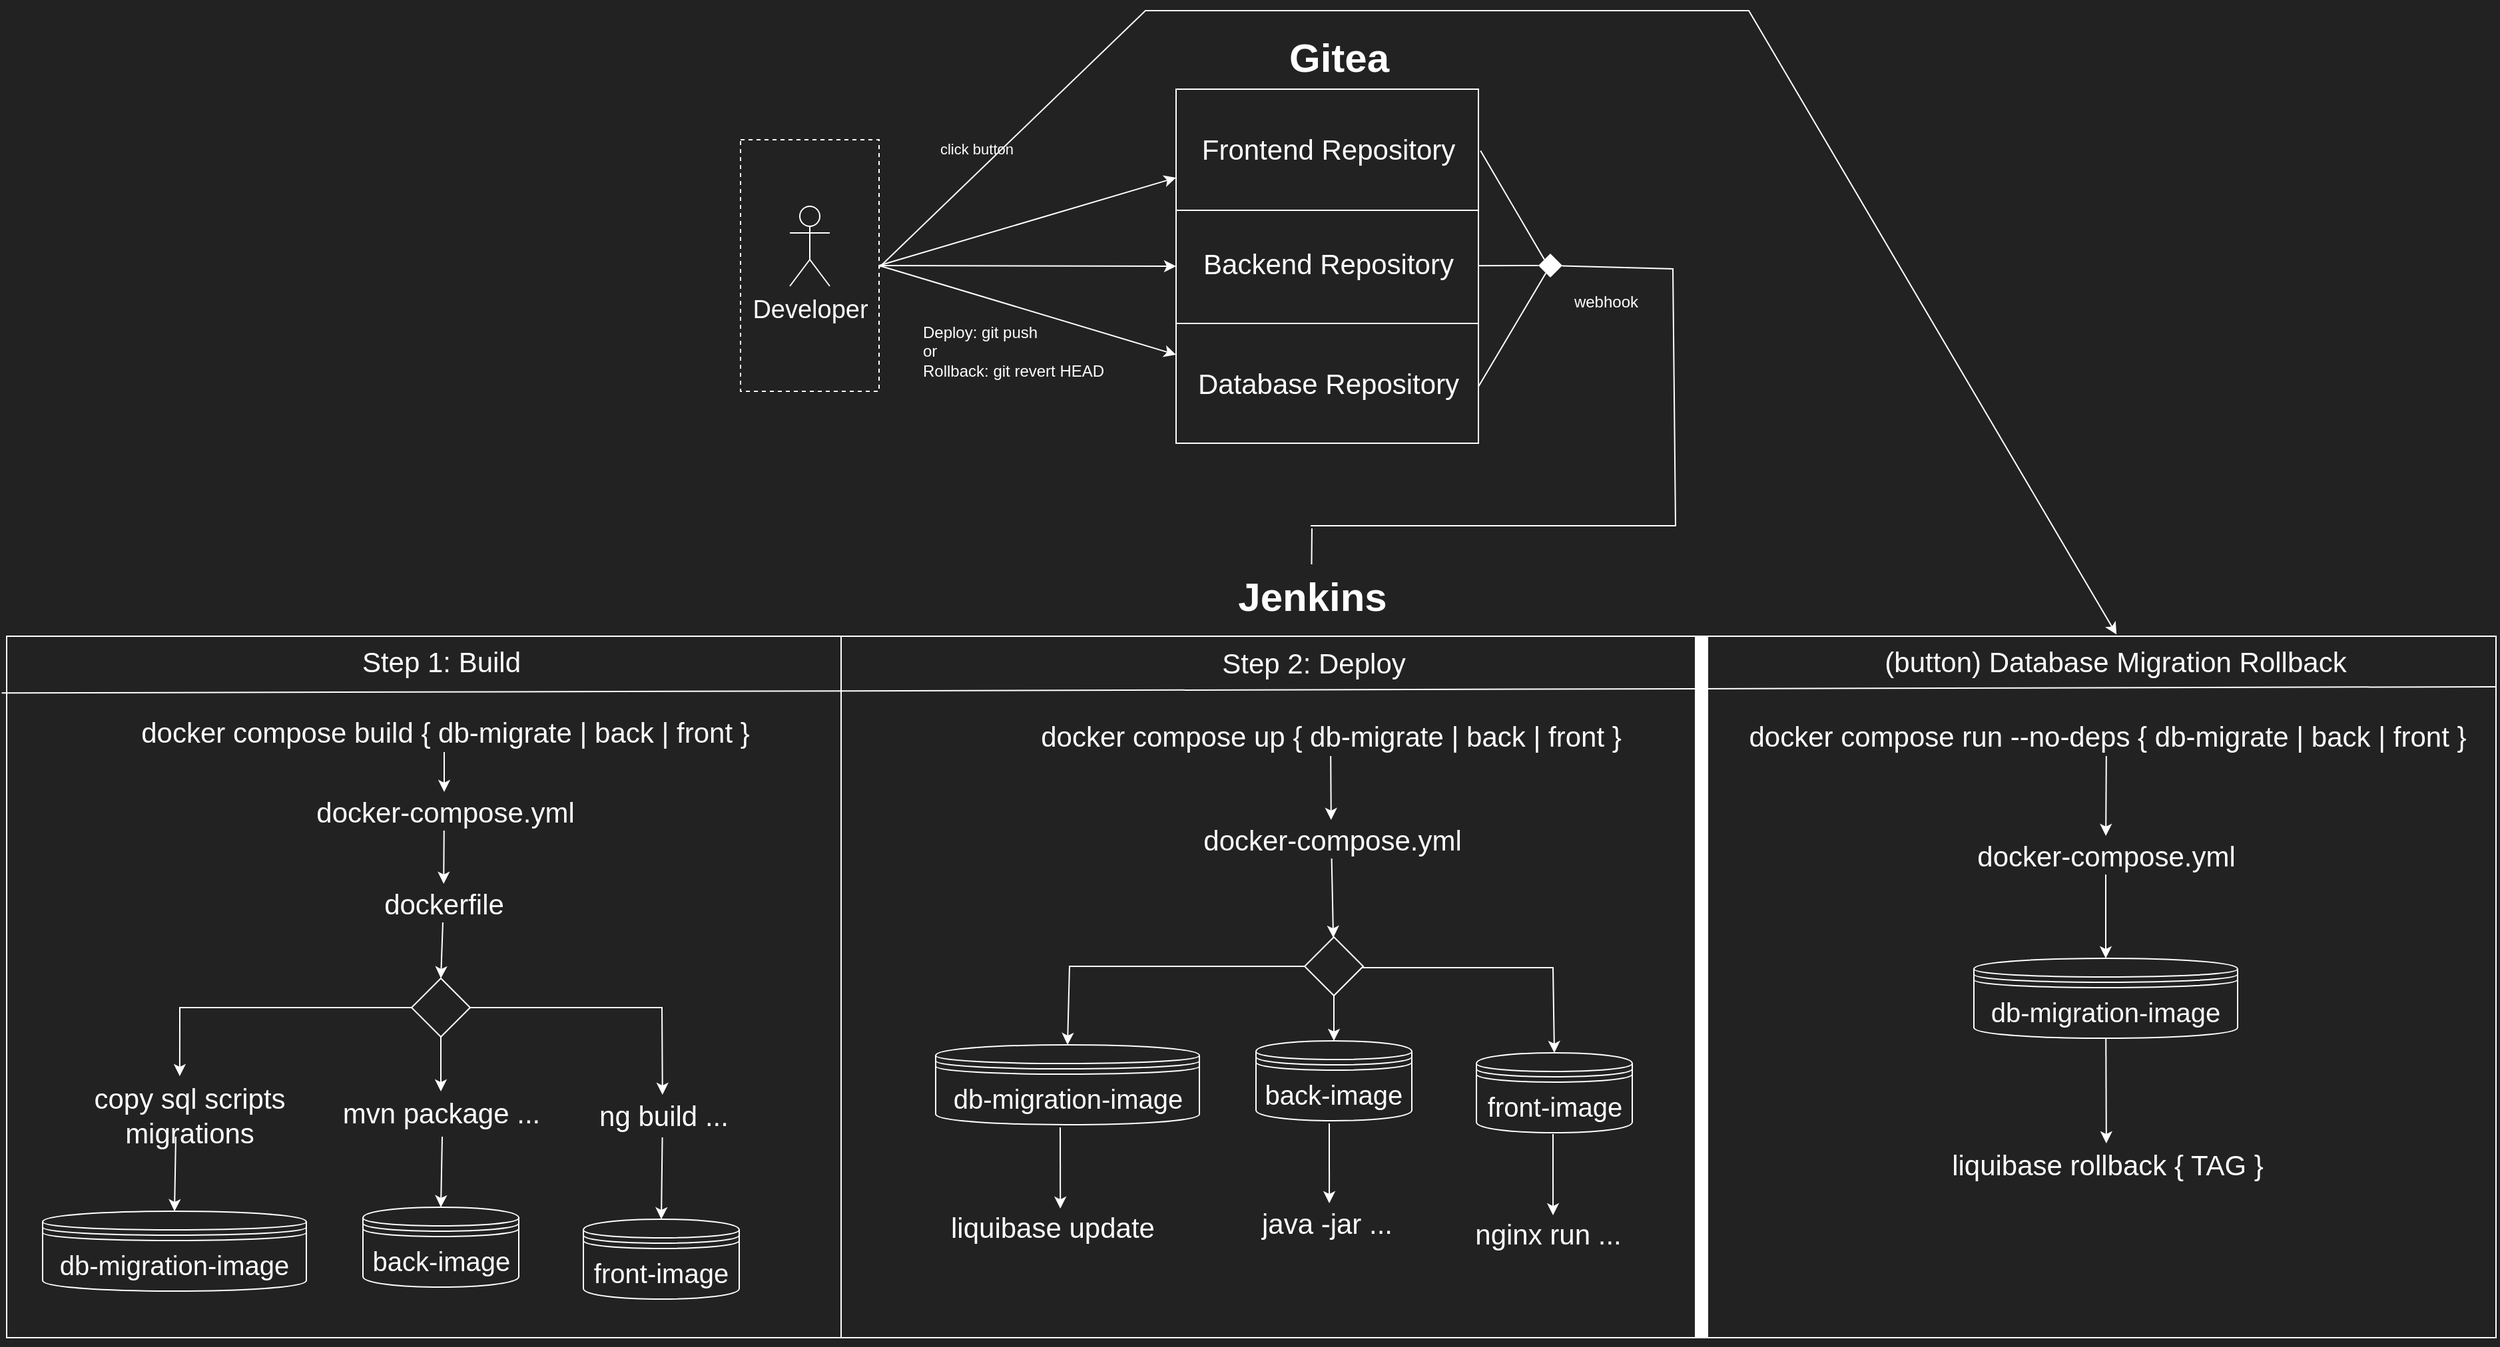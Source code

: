 <mxfile>
    <diagram id="N_nXRupYKBVcjGF1MNJq" name="Page-1">
        <mxGraphModel dx="1365" dy="88" grid="0" gridSize="10" guides="1" tooltips="1" connect="1" arrows="1" fold="1" page="0" pageScale="1" pageWidth="850" pageHeight="1100" background="#222222" math="0" shadow="0">
            <root>
                <mxCell id="0"/>
                <mxCell id="1" parent="0"/>
                <mxCell id="5" value="Developer" style="shape=umlActor;verticalLabelPosition=bottom;verticalAlign=top;html=1;outlineConnect=0;fillColor=none;strokeColor=#FFFFFF;fontColor=#FFFFFF;fontSize=19;rounded=0;" parent="1" vertex="1">
                    <mxGeometry x="56" y="753" width="30" height="60" as="geometry"/>
                </mxCell>
                <mxCell id="9" value="" style="rounded=0;whiteSpace=wrap;html=1;fillColor=none;strokeColor=#FFFFFF;dashed=1;" parent="1" vertex="1">
                    <mxGeometry x="19" y="703" width="104" height="189" as="geometry"/>
                </mxCell>
                <mxCell id="120" style="edgeStyle=none;html=1;entryX=0;entryY=0.5;entryDx=0;entryDy=0;endArrow=none;endFill=0;strokeColor=#FFFFFF;" parent="1" source="10" target="118" edge="1">
                    <mxGeometry relative="1" as="geometry"/>
                </mxCell>
                <mxCell id="10" value="" style="rounded=0;whiteSpace=wrap;html=1;fillColor=none;strokeColor=#FFFFFF;" parent="1" vertex="1">
                    <mxGeometry x="346" y="665" width="227" height="266" as="geometry"/>
                </mxCell>
                <mxCell id="15" value="" style="endArrow=none;startArrow=classic;html=1;strokeColor=#FFFFFF;rounded=0;curved=0;startFill=1;labelBackgroundColor=none;fontColor=#FFFFFF;verticalAlign=top;fontSize=15;endFill=0;exitX=0;exitY=0.25;exitDx=0;exitDy=0;entryX=1;entryY=0.5;entryDx=0;entryDy=0;" parent="1" source="10" target="9" edge="1">
                    <mxGeometry x="-0.002" width="50" height="50" relative="1" as="geometry">
                        <mxPoint x="313" y="732" as="sourcePoint"/>
                        <mxPoint x="229" y="732" as="targetPoint"/>
                        <mxPoint as="offset"/>
                    </mxGeometry>
                </mxCell>
                <mxCell id="16" value="" style="endArrow=none;startArrow=classic;html=1;strokeColor=#FFFFFF;rounded=0;curved=0;startFill=1;labelBackgroundColor=none;fontColor=#FFFFFF;verticalAlign=top;fontSize=15;endFill=0;exitX=0;exitY=0.75;exitDx=0;exitDy=0;entryX=1;entryY=0.5;entryDx=0;entryDy=0;" parent="1" source="10" target="9" edge="1">
                    <mxGeometry x="-0.001" width="50" height="50" relative="1" as="geometry">
                        <mxPoint x="308" y="862" as="sourcePoint"/>
                        <mxPoint x="230" y="864" as="targetPoint"/>
                        <mxPoint as="offset"/>
                    </mxGeometry>
                </mxCell>
                <mxCell id="18" value="Gitea" style="text;html=1;align=center;verticalAlign=middle;resizable=0;points=[];autosize=1;strokeColor=none;fillColor=none;fontColor=#FFFFFF;fontSize=30;rounded=0;fontStyle=1" parent="1" vertex="1">
                    <mxGeometry x="422.5" y="617" width="90" height="48" as="geometry"/>
                </mxCell>
                <mxCell id="19" value="" style="endArrow=none;startArrow=none;html=1;strokeColor=#FFFFFF;rounded=0;curved=0;exitX=0;exitY=0.5;exitDx=0;exitDy=0;startFill=0;labelBackgroundColor=none;fontColor=#FFFFFF;verticalAlign=top;fontSize=15;endFill=0;entryX=1;entryY=0.5;entryDx=0;entryDy=0;" parent="1" edge="1">
                    <mxGeometry x="0.005" width="50" height="50" relative="1" as="geometry">
                        <mxPoint x="346" y="756" as="sourcePoint"/>
                        <mxPoint x="573" y="756" as="targetPoint"/>
                        <mxPoint as="offset"/>
                    </mxGeometry>
                </mxCell>
                <mxCell id="21" value="Frontend Repository" style="text;html=1;align=center;verticalAlign=middle;resizable=0;points=[];autosize=1;strokeColor=none;fillColor=none;fontColor=#FFFFFF;fontSize=21;rounded=0;" parent="1" vertex="1">
                    <mxGeometry x="355.5" y="691" width="208" height="37" as="geometry"/>
                </mxCell>
                <mxCell id="22" value="Backend Repository" style="text;html=1;align=center;verticalAlign=middle;resizable=0;points=[];autosize=1;strokeColor=none;fillColor=none;fontColor=#FFFFFF;fontSize=21;rounded=0;" parent="1" vertex="1">
                    <mxGeometry x="356.5" y="777" width="206" height="37" as="geometry"/>
                </mxCell>
                <mxCell id="26" value="" style="rounded=0;whiteSpace=wrap;html=1;fillColor=none;strokeColor=#FFFFFF;" parent="1" vertex="1">
                    <mxGeometry x="-532" y="1076" width="1869" height="527" as="geometry"/>
                </mxCell>
                <mxCell id="167" style="edgeStyle=none;shape=connector;rounded=1;html=1;strokeColor=#FFFFFF;align=center;verticalAlign=middle;fontFamily=Helvetica;fontSize=11;fontColor=default;labelBackgroundColor=default;endArrow=none;endFill=0;" parent="1" source="27" edge="1">
                    <mxGeometry relative="1" as="geometry">
                        <mxPoint x="448" y="995" as="targetPoint"/>
                    </mxGeometry>
                </mxCell>
                <mxCell id="27" value="Jenkins" style="text;html=1;align=center;verticalAlign=middle;resizable=0;points=[];autosize=1;strokeColor=none;fillColor=none;fontColor=#FFFFFF;fontSize=30;rounded=0;fontStyle=1" parent="1" vertex="1">
                    <mxGeometry x="387.5" y="1022" width="120" height="48" as="geometry"/>
                </mxCell>
                <mxCell id="29" value="Step 1: Build" style="text;html=1;align=center;verticalAlign=middle;resizable=0;points=[];autosize=1;strokeColor=none;fillColor=none;fontColor=#FFFFFF;fontSize=21;rounded=0;" parent="1" vertex="1">
                    <mxGeometry x="-274.5" y="1076" width="137" height="37" as="geometry"/>
                </mxCell>
                <mxCell id="30" value="Step 2: Deploy" style="text;html=1;align=center;verticalAlign=middle;resizable=0;points=[];autosize=1;strokeColor=none;fillColor=none;fontColor=#FFFFFF;fontSize=21;rounded=0;" parent="1" vertex="1">
                    <mxGeometry x="370.5" y="1077" width="156" height="37" as="geometry"/>
                </mxCell>
                <mxCell id="171" style="edgeStyle=none;shape=connector;rounded=1;html=1;strokeColor=#FFFFFF;align=center;verticalAlign=middle;fontFamily=Helvetica;fontSize=11;fontColor=default;labelBackgroundColor=default;endArrow=classic;" parent="1" source="33" target="168" edge="1">
                    <mxGeometry relative="1" as="geometry"/>
                </mxCell>
                <mxCell id="33" value="docker compose build { db-migrate | back | front }" style="text;html=1;align=center;verticalAlign=middle;resizable=0;points=[];autosize=1;strokeColor=none;fillColor=none;fontColor=#FFFFFF;fontSize=21;rounded=0;spacing=-1;" parent="1" vertex="1">
                    <mxGeometry x="-438" y="1132" width="469" height="31" as="geometry"/>
                </mxCell>
                <mxCell id="174" style="edgeStyle=none;shape=connector;rounded=1;html=1;entryX=0.5;entryY=0;entryDx=0;entryDy=0;strokeColor=#FFFFFF;align=center;verticalAlign=middle;fontFamily=Helvetica;fontSize=11;fontColor=default;labelBackgroundColor=default;endArrow=classic;" parent="1" source="34" target="51" edge="1">
                    <mxGeometry relative="1" as="geometry"/>
                </mxCell>
                <mxCell id="34" value="dockerfile" style="text;html=1;align=center;verticalAlign=middle;resizable=0;points=[];autosize=1;strokeColor=none;fillColor=none;fontColor=#FFFFFF;fontSize=21;strokeWidth=2;rounded=0;spacing=-2;" parent="1" vertex="1">
                    <mxGeometry x="-254" y="1262" width="100" height="29" as="geometry"/>
                </mxCell>
                <mxCell id="169" style="edgeStyle=none;shape=connector;rounded=1;html=1;strokeColor=#FFFFFF;align=center;verticalAlign=middle;fontFamily=Helvetica;fontSize=11;fontColor=default;labelBackgroundColor=default;endArrow=classic;" parent="1" source="37" target="36" edge="1">
                    <mxGeometry relative="1" as="geometry"/>
                </mxCell>
                <mxCell id="37" value="docker compose up&amp;nbsp;&lt;span style=&quot;color: rgb(255, 255, 255);&quot;&gt;{ db-migrate | back | front }&lt;/span&gt;" style="text;html=1;align=center;verticalAlign=middle;resizable=0;points=[];autosize=1;strokeColor=none;fillColor=none;fontColor=#FFFFFF;fontSize=21;rounded=0;spacing=-1;" parent="1" vertex="1">
                    <mxGeometry x="238" y="1135" width="448" height="31" as="geometry"/>
                </mxCell>
                <mxCell id="40" value="" style="endArrow=none;startArrow=none;html=1;strokeColor=#FFFFFF;rounded=0;curved=0;startFill=0;labelBackgroundColor=none;fontColor=#FFFFFF;verticalAlign=top;fontSize=15;endFill=0;entryX=-0.002;entryY=0.081;entryDx=0;entryDy=0;entryPerimeter=0;exitX=1;exitY=0.072;exitDx=0;exitDy=0;exitPerimeter=0;" parent="1" source="26" target="26" edge="1">
                    <mxGeometry x="-0.001" width="50" height="50" relative="1" as="geometry">
                        <mxPoint x="1340" y="1124" as="sourcePoint"/>
                        <mxPoint x="-198.91" y="1137.532" as="targetPoint"/>
                        <mxPoint as="offset"/>
                    </mxGeometry>
                </mxCell>
                <mxCell id="58" value="" style="edgeStyle=none;labelBackgroundColor=none;strokeColor=#FFFFFF;rounded=0;entryX=0.5;entryY=0;entryDx=0;entryDy=0;" parent="1" target="141" edge="1">
                    <mxGeometry relative="1" as="geometry">
                        <mxPoint x="-405" y="1452" as="sourcePoint"/>
                        <mxPoint x="-405" y="1504" as="targetPoint"/>
                    </mxGeometry>
                </mxCell>
                <mxCell id="47" value="copy sql scripts &lt;br&gt;migrations" style="text;html=1;align=center;verticalAlign=middle;resizable=0;points=[];autosize=1;strokeColor=none;fillColor=none;fontColor=#FFFFFF;fontSize=21;strokeWidth=2;rounded=0;spacing=-1;" parent="1" vertex="1">
                    <mxGeometry x="-473.5" y="1408" width="156" height="56" as="geometry"/>
                </mxCell>
                <mxCell id="51" value="" style="rhombus;whiteSpace=wrap;html=1;fontColor=#FFFFFF;strokeColor=#FFFFFF;rounded=0;fillColor=none;" parent="1" vertex="1">
                    <mxGeometry x="-228" y="1333" width="44" height="44" as="geometry"/>
                </mxCell>
                <mxCell id="54" style="edgeStyle=none;html=1;entryX=0.458;entryY=-0.027;entryDx=0;entryDy=0;entryPerimeter=0;strokeColor=#FFFFFF;rounded=0;exitX=0;exitY=0.5;exitDx=0;exitDy=0;" parent="1" source="51" target="47" edge="1">
                    <mxGeometry relative="1" as="geometry">
                        <Array as="points">
                            <mxPoint x="-402" y="1355"/>
                        </Array>
                        <mxPoint x="-317.436" y="1355.564" as="sourcePoint"/>
                    </mxGeometry>
                </mxCell>
                <mxCell id="55" style="edgeStyle=none;html=1;strokeColor=#FFFFFF;exitX=1;exitY=0.5;exitDx=0;exitDy=0;rounded=0;" parent="1" source="51" target="134" edge="1">
                    <mxGeometry relative="1" as="geometry">
                        <mxPoint x="-147.5" y="1348" as="sourcePoint"/>
                        <mxPoint x="30.54" y="1409.442" as="targetPoint"/>
                        <Array as="points">
                            <mxPoint x="-40" y="1355"/>
                        </Array>
                    </mxGeometry>
                </mxCell>
                <mxCell id="72" value="java -jar ..." style="text;html=1;align=center;verticalAlign=middle;resizable=0;points=[];autosize=1;strokeColor=none;fillColor=none;fontColor=#FFFFFF;fontSize=21;strokeWidth=2;rounded=0;spacing=-1;" parent="1" vertex="1">
                    <mxGeometry x="403.5" y="1501" width="110" height="31" as="geometry"/>
                </mxCell>
                <mxCell id="73" value="nginx run ..." style="text;html=1;align=center;verticalAlign=middle;resizable=0;points=[];autosize=1;strokeColor=none;fillColor=none;fontColor=#FFFFFF;fontSize=21;strokeWidth=2;rounded=0;spacing=-1;" parent="1" vertex="1">
                    <mxGeometry x="563.5" y="1509" width="122" height="31" as="geometry"/>
                </mxCell>
                <mxCell id="148" style="edgeStyle=none;html=1;entryX=0.5;entryY=0;entryDx=0;entryDy=0;strokeColor=#FFFFFF;" parent="1" source="74" target="146" edge="1">
                    <mxGeometry relative="1" as="geometry"/>
                </mxCell>
                <mxCell id="74" value="" style="rhombus;whiteSpace=wrap;html=1;fontColor=#FFFFFF;strokeColor=#FFFFFF;rounded=0;fillColor=none;" parent="1" vertex="1">
                    <mxGeometry x="442.5" y="1302" width="44" height="44" as="geometry"/>
                </mxCell>
                <mxCell id="76" style="edgeStyle=none;html=1;strokeColor=#FFFFFF;rounded=0;entryX=0.5;entryY=0;entryDx=0;entryDy=0;exitX=0;exitY=0.5;exitDx=0;exitDy=0;" parent="1" source="74" target="145" edge="1">
                    <mxGeometry relative="1" as="geometry">
                        <Array as="points">
                            <mxPoint x="266" y="1324"/>
                        </Array>
                        <mxPoint x="422.571" y="1345.571" as="sourcePoint"/>
                        <mxPoint x="366.645" y="1369.41" as="targetPoint"/>
                    </mxGeometry>
                </mxCell>
                <mxCell id="77" style="edgeStyle=none;html=1;strokeColor=#FFFFFF;rounded=0;entryX=0.5;entryY=0;entryDx=0;entryDy=0;" parent="1" target="147" edge="1">
                    <mxGeometry relative="1" as="geometry">
                        <mxPoint x="486" y="1325" as="sourcePoint"/>
                        <mxPoint x="545.808" y="1370.61" as="targetPoint"/>
                        <Array as="points">
                            <mxPoint x="629" y="1325"/>
                        </Array>
                    </mxGeometry>
                </mxCell>
                <mxCell id="95" style="edgeStyle=none;html=1;strokeColor=#FFFFFF;endArrow=none;endFill=0;rounded=0;curved=0;" parent="1" source="118" edge="1">
                    <mxGeometry relative="1" as="geometry">
                        <Array as="points">
                            <mxPoint x="719" y="800"/>
                            <mxPoint x="721" y="993"/>
                        </Array>
                        <mxPoint x="620" y="798" as="sourcePoint"/>
                        <mxPoint x="447" y="993" as="targetPoint"/>
                    </mxGeometry>
                </mxCell>
                <mxCell id="106" value="" style="edgeStyle=none;entryX=0.523;entryY=0.032;entryDx=0;entryDy=0;entryPerimeter=0;fontColor=none;noLabel=1;strokeColor=#FFFFFF;" parent="1" target="72" edge="1">
                    <mxGeometry relative="1" as="geometry">
                        <mxPoint x="461.006" y="1442" as="sourcePoint"/>
                    </mxGeometry>
                </mxCell>
                <mxCell id="107" value="" style="edgeStyle=none;entryX=0.537;entryY=0.065;entryDx=0;entryDy=0;entryPerimeter=0;fontColor=none;noLabel=1;strokeColor=#FFFFFF;" parent="1" target="73" edge="1">
                    <mxGeometry relative="1" as="geometry">
                        <mxPoint x="629.003" y="1450" as="sourcePoint"/>
                    </mxGeometry>
                </mxCell>
                <mxCell id="111" value="" style="endArrow=none;startArrow=none;html=1;strokeColor=#FFFFFF;rounded=0;curved=0;exitX=0;exitY=0.5;exitDx=0;exitDy=0;startFill=0;labelBackgroundColor=none;fontColor=#FFFFFF;verticalAlign=top;fontSize=15;endFill=0;entryX=1;entryY=0.5;entryDx=0;entryDy=0;" parent="1" edge="1">
                    <mxGeometry x="0.005" width="50" height="50" relative="1" as="geometry">
                        <mxPoint x="346" y="841" as="sourcePoint"/>
                        <mxPoint x="573" y="841" as="targetPoint"/>
                        <mxPoint as="offset"/>
                    </mxGeometry>
                </mxCell>
                <mxCell id="112" value="Database Repository" style="text;html=1;align=center;verticalAlign=middle;resizable=0;points=[];autosize=1;strokeColor=none;fillColor=none;fontColor=#FFFFFF;fontSize=21;rounded=0;" parent="1" vertex="1">
                    <mxGeometry x="352.5" y="867" width="214" height="37" as="geometry"/>
                </mxCell>
                <mxCell id="113" value="" style="endArrow=none;startArrow=classic;html=1;strokeColor=#FFFFFF;rounded=0;curved=0;startFill=1;labelBackgroundColor=none;fontColor=#FFFFFF;verticalAlign=top;fontSize=15;endFill=0;exitX=0;exitY=0.5;exitDx=0;exitDy=0;entryX=1;entryY=0.5;entryDx=0;entryDy=0;" parent="1" source="10" target="9" edge="1">
                    <mxGeometry x="-0.002" width="50" height="50" relative="1" as="geometry">
                        <mxPoint x="356" y="742" as="sourcePoint"/>
                        <mxPoint x="133" y="808" as="targetPoint"/>
                        <mxPoint as="offset"/>
                    </mxGeometry>
                </mxCell>
                <mxCell id="116" value="Deploy: git push&#xa;or&#xa;Rollback: git revert HEAD" style="text;align=left;verticalAlign=middle;whiteSpace=wrap;rounded=0;fontColor=#FFFFFF;" parent="1" vertex="1">
                    <mxGeometry x="154" y="835" width="147" height="53" as="geometry"/>
                </mxCell>
                <mxCell id="117" value="webhook" style="text;html=1;align=center;verticalAlign=middle;whiteSpace=wrap;rounded=0;fontColor=#FFFFFF;" parent="1" vertex="1">
                    <mxGeometry x="639" y="810" width="60" height="30" as="geometry"/>
                </mxCell>
                <mxCell id="118" value="" style="rhombus;whiteSpace=wrap;html=1;strokeColor=none;" parent="1" vertex="1">
                    <mxGeometry x="618" y="788.5" width="18" height="18" as="geometry"/>
                </mxCell>
                <mxCell id="121" style="edgeStyle=none;html=1;entryX=0;entryY=0;entryDx=0;entryDy=0;endArrow=none;endFill=0;strokeColor=#FFFFFF;exitX=1.007;exitY=0.174;exitDx=0;exitDy=0;exitPerimeter=0;" parent="1" source="10" target="118" edge="1">
                    <mxGeometry relative="1" as="geometry">
                        <mxPoint x="583" y="808" as="sourcePoint"/>
                        <mxPoint x="628" y="808" as="targetPoint"/>
                    </mxGeometry>
                </mxCell>
                <mxCell id="122" style="edgeStyle=none;html=1;endArrow=none;endFill=0;strokeColor=#FFFFFF;exitX=1.007;exitY=0.174;exitDx=0;exitDy=0;exitPerimeter=0;" parent="1" target="118" edge="1">
                    <mxGeometry relative="1" as="geometry">
                        <mxPoint x="573" y="888.5" as="sourcePoint"/>
                        <mxPoint x="621" y="806.5" as="targetPoint"/>
                    </mxGeometry>
                </mxCell>
                <mxCell id="134" value="ng build ..." style="text;html=1;align=center;verticalAlign=middle;resizable=0;points=[];autosize=1;strokeColor=none;fillColor=none;fontColor=#FFFFFF;fontSize=21;strokeWidth=2;rounded=0;spacing=-1;" parent="1" vertex="1">
                    <mxGeometry x="-94" y="1420.5" width="109" height="31" as="geometry"/>
                </mxCell>
                <mxCell id="136" value="" style="edgeStyle=none;labelBackgroundColor=none;strokeColor=#FFFFFF;rounded=0;entryX=0.5;entryY=0;entryDx=0;entryDy=0;exitX=0.498;exitY=1.032;exitDx=0;exitDy=0;exitPerimeter=0;" parent="1" source="134" target="144" edge="1">
                    <mxGeometry relative="1" as="geometry">
                        <mxPoint x="14" y="1444" as="sourcePoint"/>
                        <mxPoint x="14.226" y="1495.28" as="targetPoint"/>
                    </mxGeometry>
                </mxCell>
                <mxCell id="137" value="" style="edgeStyle=none;labelBackgroundColor=none;strokeColor=#FFFFFF;rounded=0;entryX=0.5;entryY=0;entryDx=0;entryDy=0;" parent="1" target="142" edge="1">
                    <mxGeometry relative="1" as="geometry">
                        <mxPoint x="-205" y="1452" as="sourcePoint"/>
                        <mxPoint x="-205" y="1504" as="targetPoint"/>
                    </mxGeometry>
                </mxCell>
                <mxCell id="138" value="mvn package ..." style="text;html=1;align=center;verticalAlign=middle;resizable=0;points=[];autosize=1;strokeColor=none;fillColor=none;fontColor=#FFFFFF;fontSize=21;strokeWidth=2;rounded=0;spacing=-1;" parent="1" vertex="1">
                    <mxGeometry x="-286" y="1418" width="160" height="31" as="geometry"/>
                </mxCell>
                <mxCell id="140" style="edgeStyle=none;html=1;strokeColor=#FFFFFF;" parent="1" source="51" target="138" edge="1">
                    <mxGeometry relative="1" as="geometry"/>
                </mxCell>
                <mxCell id="141" value="&lt;span style=&quot;color: rgb(255, 255, 255); font-size: 20px; text-wrap-mode: nowrap;&quot;&gt;db-migration-image&lt;/span&gt;" style="shape=datastore;whiteSpace=wrap;html=1;fillColor=none;strokeColor=#FFFFFF;" parent="1" vertex="1">
                    <mxGeometry x="-505" y="1508" width="198" height="60" as="geometry"/>
                </mxCell>
                <mxCell id="142" value="&lt;span style=&quot;color: rgb(255, 255, 255); font-size: 20px; text-wrap-mode: nowrap;&quot;&gt;back-image&lt;/span&gt;" style="shape=datastore;whiteSpace=wrap;html=1;fillColor=none;strokeColor=#FFFFFF;" parent="1" vertex="1">
                    <mxGeometry x="-264.5" y="1505" width="117" height="60" as="geometry"/>
                </mxCell>
                <mxCell id="144" value="&lt;span style=&quot;color: rgb(255, 255, 255); font-size: 20px; text-wrap-mode: nowrap;&quot;&gt;front-image&lt;/span&gt;" style="shape=datastore;whiteSpace=wrap;html=1;fillColor=none;strokeColor=#FFFFFF;" parent="1" vertex="1">
                    <mxGeometry x="-99" y="1514" width="117" height="60" as="geometry"/>
                </mxCell>
                <mxCell id="145" value="&lt;span style=&quot;color: rgb(255, 255, 255); font-size: 20px; text-wrap-mode: nowrap;&quot;&gt;db-migration-image&lt;/span&gt;" style="shape=datastore;whiteSpace=wrap;html=1;fillColor=none;strokeColor=#FFFFFF;" parent="1" vertex="1">
                    <mxGeometry x="165.5" y="1383" width="198" height="60" as="geometry"/>
                </mxCell>
                <mxCell id="146" value="&lt;span style=&quot;color: rgb(255, 255, 255); font-size: 20px; text-wrap-mode: nowrap;&quot;&gt;back-image&lt;/span&gt;" style="shape=datastore;whiteSpace=wrap;html=1;fillColor=none;strokeColor=#FFFFFF;" parent="1" vertex="1">
                    <mxGeometry x="406" y="1380" width="117" height="60" as="geometry"/>
                </mxCell>
                <mxCell id="147" value="&lt;span style=&quot;color: rgb(255, 255, 255); font-size: 20px; text-wrap-mode: nowrap;&quot;&gt;front-image&lt;/span&gt;" style="shape=datastore;whiteSpace=wrap;html=1;fillColor=none;strokeColor=#FFFFFF;" parent="1" vertex="1">
                    <mxGeometry x="571.5" y="1389" width="117" height="60" as="geometry"/>
                </mxCell>
                <mxCell id="149" value="liquibase update" style="text;html=1;align=center;verticalAlign=middle;resizable=0;points=[];autosize=1;strokeColor=none;fillColor=none;fontColor=#FFFFFF;fontSize=21;strokeWidth=2;rounded=0;spacing=-1;" parent="1" vertex="1">
                    <mxGeometry x="170.5" y="1504" width="165" height="31" as="geometry"/>
                </mxCell>
                <mxCell id="150" value="" style="edgeStyle=none;entryX=0.537;entryY=0.065;entryDx=0;entryDy=0;entryPerimeter=0;fontColor=none;noLabel=1;strokeColor=#FFFFFF;" parent="1" target="149" edge="1">
                    <mxGeometry relative="1" as="geometry">
                        <mxPoint x="259.003" y="1445" as="sourcePoint"/>
                    </mxGeometry>
                </mxCell>
                <mxCell id="153" value="" style="endArrow=none;startArrow=none;html=1;rounded=1;strokeColor=#FFFFFF;align=center;verticalAlign=middle;fontFamily=Helvetica;fontSize=11;fontColor=default;labelBackgroundColor=default;edgeStyle=none;startFill=0;endFill=0;exitX=0.5;exitY=1;exitDx=0;exitDy=0;entryX=0.5;entryY=0;entryDx=0;entryDy=0;" parent="1" edge="1">
                    <mxGeometry width="50" height="50" relative="1" as="geometry">
                        <mxPoint x="94.5" y="1603" as="sourcePoint"/>
                        <mxPoint x="94.5" y="1076" as="targetPoint"/>
                    </mxGeometry>
                </mxCell>
                <mxCell id="170" style="edgeStyle=none;shape=connector;rounded=1;html=1;strokeColor=#FFFFFF;align=center;verticalAlign=middle;fontFamily=Helvetica;fontSize=11;fontColor=default;labelBackgroundColor=default;endArrow=classic;" parent="1" source="36" target="74" edge="1">
                    <mxGeometry relative="1" as="geometry"/>
                </mxCell>
                <mxCell id="36" value="docker-compose.yml" style="text;html=1;align=center;verticalAlign=middle;resizable=0;points=[];autosize=1;strokeColor=none;fillColor=#222222;fontColor=#FFFFFF;fontSize=21;rounded=0;spacing=-2;fillStyle=solid;gradientColor=none;" parent="1" vertex="1">
                    <mxGeometry x="360.5" y="1214" width="204" height="29" as="geometry"/>
                </mxCell>
                <mxCell id="155" value="(button) Database Migration Rollback" style="text;html=1;align=center;verticalAlign=middle;resizable=0;points=[];autosize=1;strokeColor=none;fillColor=none;fontColor=#FFFFFF;fontSize=21;rounded=0;" parent="1" vertex="1">
                    <mxGeometry x="868.5" y="1076" width="365" height="37" as="geometry"/>
                </mxCell>
                <mxCell id="156" value="" style="endArrow=none;startArrow=classic;html=1;strokeColor=#FFFFFF;rounded=0;curved=0;startFill=1;labelBackgroundColor=none;fontColor=#FFFFFF;verticalAlign=top;fontSize=15;endFill=0;exitX=0.503;exitY=-0.035;exitDx=0;exitDy=0;exitPerimeter=0;" parent="1" source="155" edge="1">
                    <mxGeometry x="-0.002" width="50" height="50" relative="1" as="geometry">
                        <mxPoint x="1233" y="1034" as="sourcePoint"/>
                        <mxPoint x="123" y="799" as="targetPoint"/>
                        <mxPoint as="offset"/>
                        <Array as="points">
                            <mxPoint x="776" y="606"/>
                            <mxPoint x="323" y="606"/>
                        </Array>
                    </mxGeometry>
                </mxCell>
                <mxCell id="166" value="click button" style="edgeLabel;html=1;align=center;verticalAlign=middle;resizable=0;points=[];fontFamily=Helvetica;fontSize=11;fontColor=#FFFFFF;labelBackgroundColor=none;" parent="156" vertex="1" connectable="0">
                    <mxGeometry x="0.688" y="-1" relative="1" as="geometry">
                        <mxPoint x="-70" y="50" as="offset"/>
                    </mxGeometry>
                </mxCell>
                <mxCell id="157" value="" style="endArrow=none;startArrow=none;html=1;rounded=1;strokeColor=#FFFFFF;align=center;verticalAlign=middle;fontFamily=Helvetica;fontSize=11;fontColor=default;labelBackgroundColor=default;edgeStyle=none;startFill=0;endFill=0;exitX=0.5;exitY=1;exitDx=0;exitDy=0;entryX=0.5;entryY=0;entryDx=0;entryDy=0;strokeWidth=10;" parent="1" edge="1">
                    <mxGeometry width="50" height="50" relative="1" as="geometry">
                        <mxPoint x="740.5" y="1603" as="sourcePoint"/>
                        <mxPoint x="740.5" y="1076" as="targetPoint"/>
                    </mxGeometry>
                </mxCell>
                <mxCell id="164" style="edgeStyle=none;shape=connector;rounded=1;html=1;strokeColor=#FFFFFF;align=center;verticalAlign=middle;fontFamily=Helvetica;fontSize=11;fontColor=default;labelBackgroundColor=default;endArrow=classic;" parent="1" source="158" target="163" edge="1">
                    <mxGeometry relative="1" as="geometry"/>
                </mxCell>
                <mxCell id="158" value="&lt;span style=&quot;color: rgb(255, 255, 255); font-size: 20px; text-wrap-mode: nowrap;&quot;&gt;db-migration-image&lt;/span&gt;" style="shape=datastore;whiteSpace=wrap;html=1;fillColor=none;strokeColor=#FFFFFF;" parent="1" vertex="1">
                    <mxGeometry x="945" y="1318" width="198" height="60" as="geometry"/>
                </mxCell>
                <mxCell id="161" style="edgeStyle=none;shape=connector;rounded=1;html=1;strokeColor=#FFFFFF;align=center;verticalAlign=middle;fontFamily=Helvetica;fontSize=11;fontColor=default;labelBackgroundColor=default;endArrow=classic;" parent="1" source="159" target="160" edge="1">
                    <mxGeometry relative="1" as="geometry"/>
                </mxCell>
                <mxCell id="159" value="docker compose run --no-deps { db-migrate | back | front }" style="text;html=1;align=center;verticalAlign=middle;resizable=0;points=[];autosize=1;strokeColor=none;fillColor=none;fontColor=#FFFFFF;fontSize=21;rounded=0;spacing=-1;" parent="1" vertex="1">
                    <mxGeometry x="769" y="1135" width="551" height="31" as="geometry"/>
                </mxCell>
                <mxCell id="162" style="edgeStyle=none;shape=connector;rounded=1;html=1;entryX=0.5;entryY=0;entryDx=0;entryDy=0;strokeColor=#FFFFFF;align=center;verticalAlign=middle;fontFamily=Helvetica;fontSize=11;fontColor=default;labelBackgroundColor=default;endArrow=classic;" parent="1" source="160" target="158" edge="1">
                    <mxGeometry relative="1" as="geometry"/>
                </mxCell>
                <mxCell id="160" value="docker-compose.yml" style="text;html=1;align=center;verticalAlign=middle;resizable=0;points=[];autosize=1;strokeColor=none;fillColor=#222222;fontColor=#FFFFFF;fontSize=21;rounded=0;spacing=-2;fillStyle=solid;gradientColor=none;" parent="1" vertex="1">
                    <mxGeometry x="942" y="1226" width="204" height="29" as="geometry"/>
                </mxCell>
                <mxCell id="163" value="liquibase rollback { TAG }" style="text;html=1;align=center;verticalAlign=middle;resizable=0;points=[];autosize=1;strokeColor=none;fillColor=none;fontColor=#FFFFFF;fontSize=21;strokeWidth=2;rounded=0;spacing=-1;" parent="1" vertex="1">
                    <mxGeometry x="921.5" y="1457" width="246" height="31" as="geometry"/>
                </mxCell>
                <mxCell id="172" style="edgeStyle=none;shape=connector;rounded=1;html=1;strokeColor=#FFFFFF;align=center;verticalAlign=middle;fontFamily=Helvetica;fontSize=11;fontColor=default;labelBackgroundColor=default;endArrow=classic;" parent="1" source="168" target="34" edge="1">
                    <mxGeometry relative="1" as="geometry"/>
                </mxCell>
                <mxCell id="168" value="docker-compose.yml" style="text;html=1;align=center;verticalAlign=middle;resizable=0;points=[];autosize=1;strokeColor=none;fillColor=#222222;fontColor=#FFFFFF;fontSize=21;rounded=0;spacing=-2;fillStyle=solid;gradientColor=none;" parent="1" vertex="1">
                    <mxGeometry x="-305.5" y="1193" width="204" height="29" as="geometry"/>
                </mxCell>
            </root>
        </mxGraphModel>
    </diagram>
</mxfile>